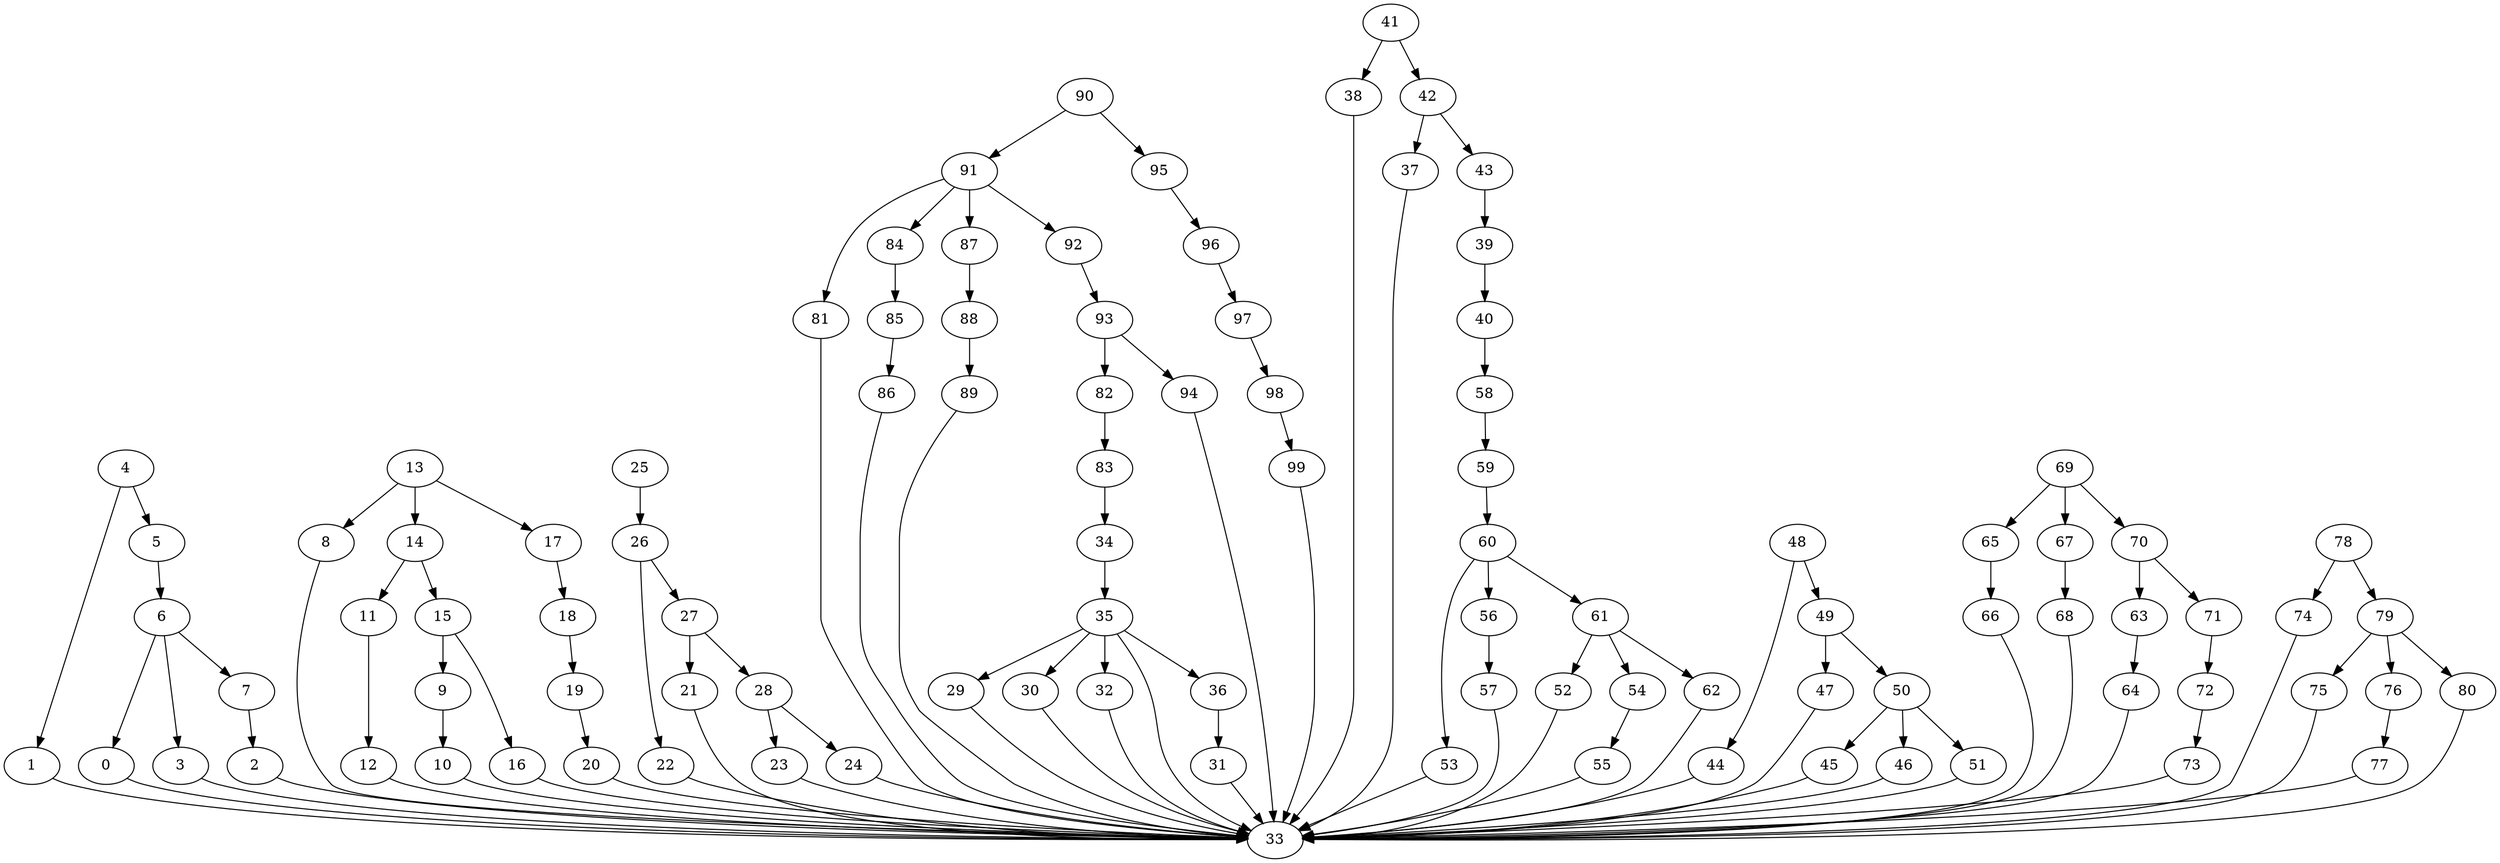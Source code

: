 strict digraph  {
0 [exec=119];
1 [exec=175];
2 [exec=100];
3 [exec=155];
4 [exec=187];
5 [exec=188];
6 [exec=74];
7 [exec=99];
8 [exec=163];
9 [exec=74];
10 [exec=100];
11 [exec=124];
12 [exec=74];
13 [exec=61];
14 [exec=200];
15 [exec=101];
16 [exec=142];
17 [exec=174];
18 [exec=99];
19 [exec=181];
20 [exec=197];
21 [exec=200];
22 [exec=80];
23 [exec=72];
24 [exec=178];
25 [exec=184];
26 [exec=100];
27 [exec=79];
28 [exec=118];
29 [exec=183];
30 [exec=53];
31 [exec=98];
32 [exec=93];
33 [exec=54];
34 [exec=135];
35 [exec=192];
36 [exec=128];
37 [exec=151];
38 [exec=74];
39 [exec=162];
40 [exec=112];
41 [exec=72];
42 [exec=164];
43 [exec=164];
44 [exec=71];
45 [exec=99];
46 [exec=118];
47 [exec=165];
48 [exec=174];
49 [exec=94];
50 [exec=54];
51 [exec=55];
52 [exec=182];
53 [exec=115];
54 [exec=155];
55 [exec=157];
56 [exec=174];
57 [exec=118];
58 [exec=171];
59 [exec=172];
60 [exec=175];
61 [exec=86];
62 [exec=146];
63 [exec=146];
64 [exec=118];
65 [exec=131];
66 [exec=151];
67 [exec=174];
68 [exec=90];
69 [exec=124];
70 [exec=193];
71 [exec=51];
72 [exec=165];
73 [exec=64];
74 [exec=53];
75 [exec=158];
76 [exec=184];
77 [exec=175];
78 [exec=69];
79 [exec=170];
80 [exec=109];
81 [exec=131];
82 [exec=86];
83 [exec=59];
84 [exec=74];
85 [exec=76];
86 [exec=61];
87 [exec=172];
88 [exec=168];
89 [exec=67];
90 [exec=57];
91 [exec=191];
92 [exec=82];
93 [exec=71];
94 [exec=91];
95 [exec=117];
96 [exec=165];
97 [exec=177];
98 [exec=55];
99 [exec=85];
0 -> 33  [comm=12];
1 -> 33  [comm=14];
2 -> 33  [comm=7];
3 -> 33  [comm=20];
4 -> 5  [comm=7];
4 -> 1  [comm=6];
5 -> 6  [comm=10];
6 -> 7  [comm=19];
6 -> 0  [comm=8];
6 -> 3  [comm=8];
7 -> 2  [comm=10];
8 -> 33  [comm=6];
9 -> 10  [comm=5];
10 -> 33  [comm=18];
11 -> 12  [comm=14];
12 -> 33  [comm=13];
13 -> 14  [comm=19];
13 -> 8  [comm=12];
13 -> 17  [comm=11];
14 -> 15  [comm=11];
14 -> 11  [comm=13];
15 -> 16  [comm=5];
15 -> 9  [comm=13];
16 -> 33  [comm=15];
17 -> 18  [comm=7];
18 -> 19  [comm=6];
19 -> 20  [comm=16];
20 -> 33  [comm=16];
21 -> 33  [comm=8];
22 -> 33  [comm=12];
23 -> 33  [comm=5];
24 -> 33  [comm=16];
25 -> 26  [comm=15];
26 -> 27  [comm=18];
26 -> 22  [comm=6];
27 -> 28  [comm=16];
27 -> 21  [comm=9];
28 -> 23  [comm=5];
28 -> 24  [comm=5];
29 -> 33  [comm=15];
30 -> 33  [comm=7];
31 -> 33  [comm=20];
32 -> 33  [comm=5];
34 -> 35  [comm=19];
35 -> 36  [comm=13];
35 -> 29  [comm=7];
35 -> 30  [comm=13];
35 -> 32  [comm=12];
35 -> 33  [comm=9];
36 -> 31  [comm=9];
37 -> 33  [comm=18];
38 -> 33  [comm=10];
39 -> 40  [comm=12];
40 -> 58  [comm=17];
41 -> 42  [comm=18];
41 -> 38  [comm=20];
42 -> 43  [comm=13];
42 -> 37  [comm=13];
43 -> 39  [comm=9];
44 -> 33  [comm=14];
45 -> 33  [comm=6];
46 -> 33  [comm=11];
47 -> 33  [comm=19];
48 -> 49  [comm=8];
48 -> 44  [comm=10];
49 -> 50  [comm=8];
49 -> 47  [comm=5];
50 -> 51  [comm=10];
50 -> 45  [comm=8];
50 -> 46  [comm=9];
51 -> 33  [comm=17];
52 -> 33  [comm=20];
53 -> 33  [comm=20];
54 -> 55  [comm=20];
55 -> 33  [comm=11];
56 -> 57  [comm=17];
57 -> 33  [comm=9];
58 -> 59  [comm=19];
59 -> 60  [comm=5];
60 -> 61  [comm=15];
60 -> 53  [comm=18];
60 -> 56  [comm=13];
61 -> 62  [comm=15];
61 -> 52  [comm=9];
61 -> 54  [comm=14];
62 -> 33  [comm=16];
63 -> 64  [comm=16];
64 -> 33  [comm=12];
65 -> 66  [comm=5];
66 -> 33  [comm=14];
67 -> 68  [comm=10];
68 -> 33  [comm=7];
69 -> 70  [comm=18];
69 -> 65  [comm=12];
69 -> 67  [comm=7];
70 -> 71  [comm=11];
70 -> 63  [comm=17];
71 -> 72  [comm=18];
72 -> 73  [comm=9];
73 -> 33  [comm=9];
74 -> 33  [comm=6];
75 -> 33  [comm=20];
76 -> 77  [comm=16];
77 -> 33  [comm=15];
78 -> 79  [comm=17];
78 -> 74  [comm=13];
79 -> 80  [comm=7];
79 -> 75  [comm=13];
79 -> 76  [comm=9];
80 -> 33  [comm=6];
81 -> 33  [comm=8];
82 -> 83  [comm=9];
83 -> 34  [comm=8];
84 -> 85  [comm=7];
85 -> 86  [comm=7];
86 -> 33  [comm=8];
87 -> 88  [comm=11];
88 -> 89  [comm=16];
89 -> 33  [comm=15];
90 -> 91  [comm=10];
90 -> 95  [comm=12];
91 -> 92  [comm=10];
91 -> 81  [comm=10];
91 -> 84  [comm=12];
91 -> 87  [comm=9];
92 -> 93  [comm=20];
93 -> 94  [comm=19];
93 -> 82  [comm=8];
94 -> 33  [comm=9];
95 -> 96  [comm=19];
96 -> 97  [comm=11];
97 -> 98  [comm=16];
98 -> 99  [comm=9];
99 -> 33  [comm=15];
}
